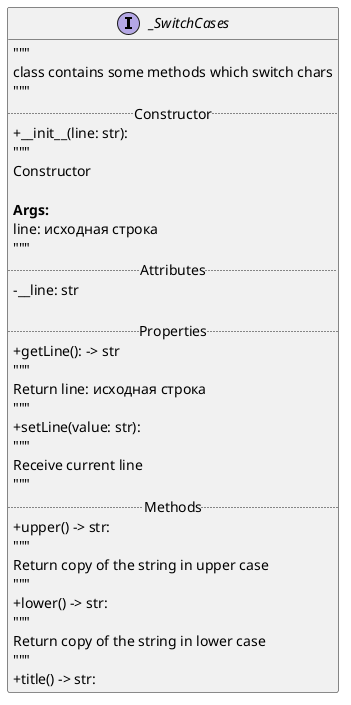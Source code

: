 @startuml
skinparam classAttributeIconSize 0
interface _SwitchCases {
    """
    class contains some methods which switch chars
    """
    .. Constructor ..
    +__init__(line: str):
    """
    Constructor

    **Args:**
        line: исходная строка
    """
    .. Attributes ..
    -__line: str

    .. Properties ..
    + getLine(): -> str
    """
    Return line: исходная строка
    """
    + setLine(value: str):
    """
    Receive current line
    """
    .. Methods ..
    +upper() -> str:
    """
    Return copy of the string in upper case
    """
    +lower() -> str:
    """
    Return copy of the string in lower case
    """
    +title() -> str:
}
@enduml
